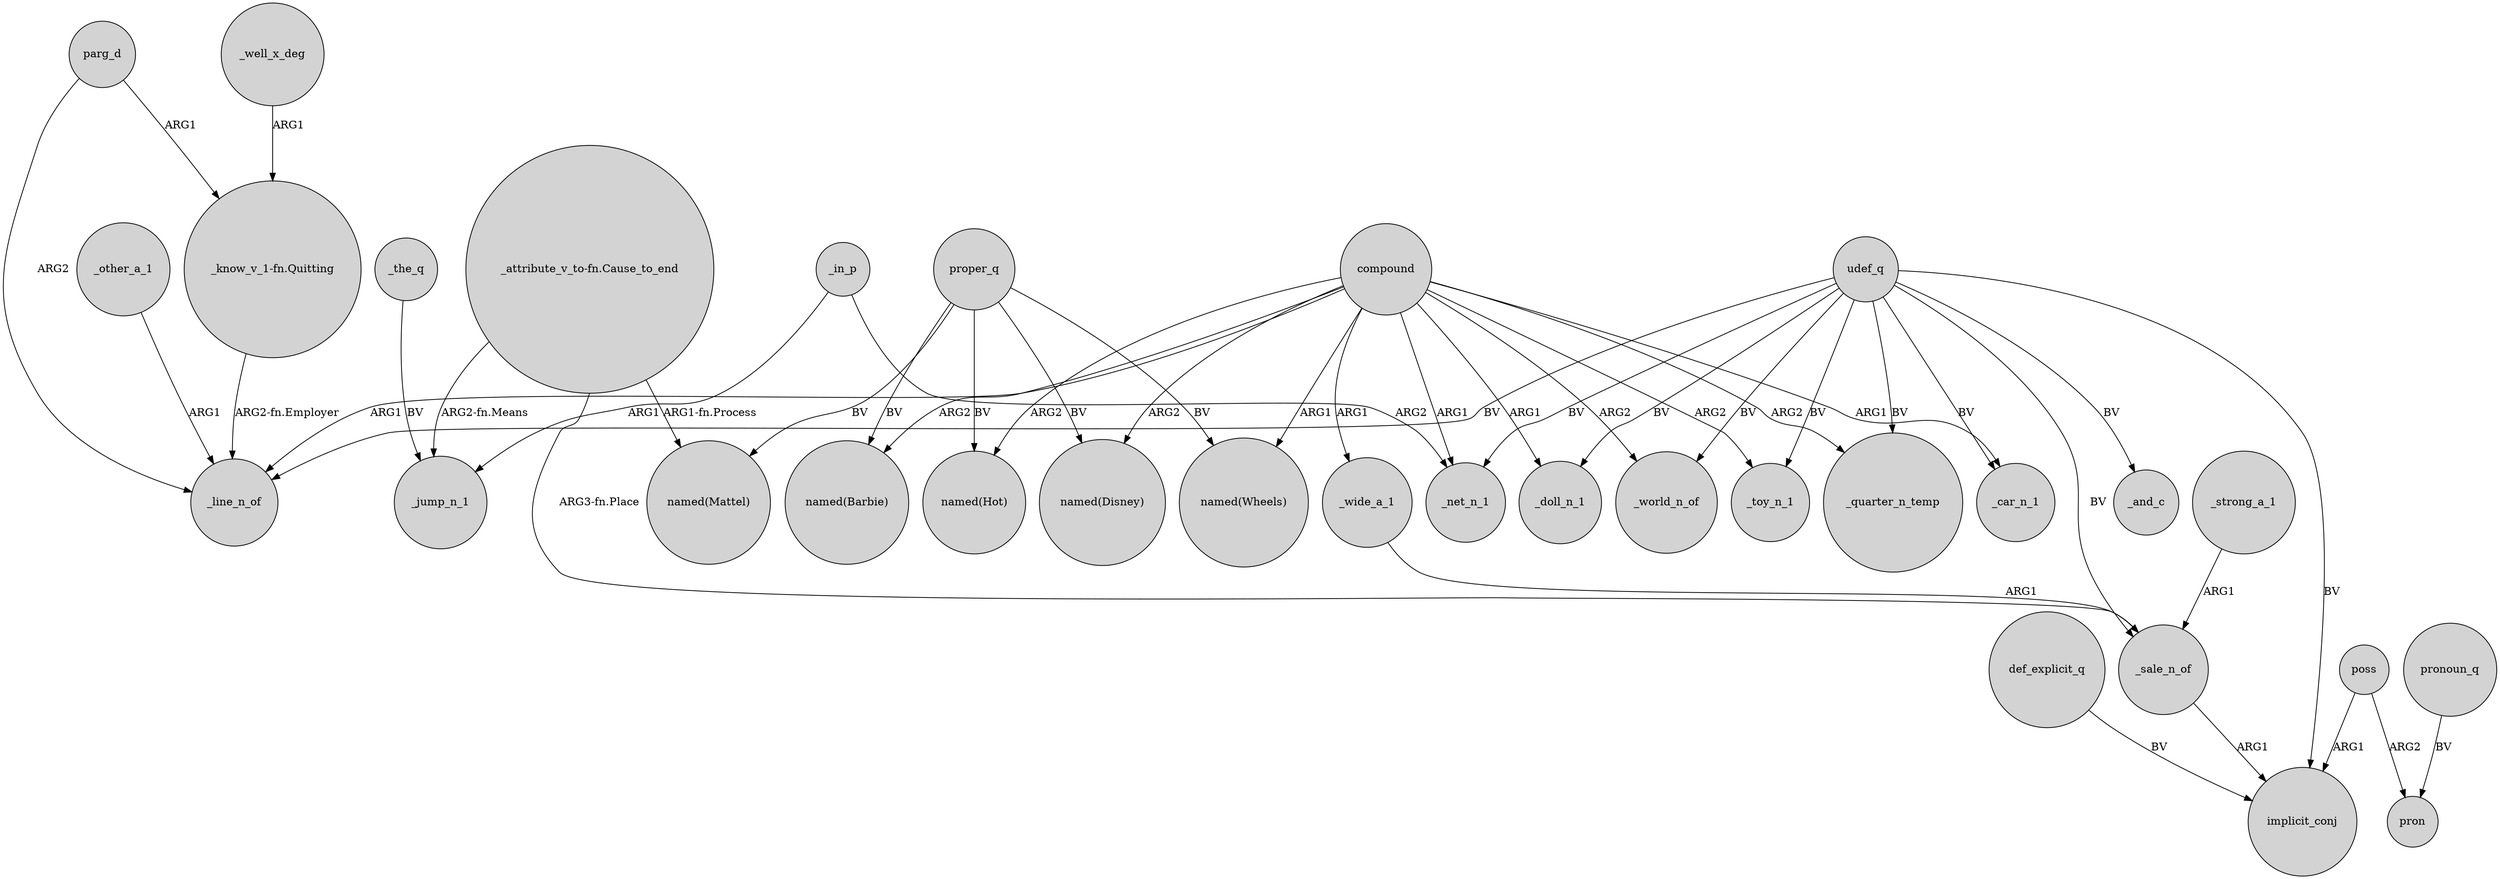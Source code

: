 digraph {
	node [shape=circle style=filled]
	_in_p -> _net_n_1 [label=ARG2]
	parg_d -> _line_n_of [label=ARG2]
	_sale_n_of -> implicit_conj [label=ARG1]
	compound -> _car_n_1 [label=ARG1]
	udef_q -> _line_n_of [label=BV]
	proper_q -> "named(Disney)" [label=BV]
	udef_q -> _world_n_of [label=BV]
	compound -> "named(Wheels)" [label=ARG1]
	poss -> implicit_conj [label=ARG1]
	compound -> _wide_a_1 [label=ARG1]
	_in_p -> _jump_n_1 [label=ARG1]
	proper_q -> "named(Barbie)" [label=BV]
	"_know_v_1-fn.Quitting" -> _line_n_of [label="ARG2-fn.Employer"]
	"_attribute_v_to-fn.Cause_to_end" -> _sale_n_of [label="ARG3-fn.Place"]
	compound -> _toy_n_1 [label=ARG2]
	udef_q -> _sale_n_of [label=BV]
	_wide_a_1 -> _sale_n_of [label=ARG1]
	udef_q -> _and_c [label=BV]
	proper_q -> "named(Mattel)" [label=BV]
	udef_q -> _doll_n_1 [label=BV]
	pronoun_q -> pron [label=BV]
	compound -> _line_n_of [label=ARG1]
	poss -> pron [label=ARG2]
	udef_q -> _toy_n_1 [label=BV]
	compound -> _quarter_n_temp [label=ARG2]
	compound -> "named(Disney)" [label=ARG2]
	"_attribute_v_to-fn.Cause_to_end" -> "named(Mattel)" [label="ARG1-fn.Process"]
	udef_q -> _net_n_1 [label=BV]
	compound -> _net_n_1 [label=ARG1]
	udef_q -> _car_n_1 [label=BV]
	compound -> _doll_n_1 [label=ARG1]
	_well_x_deg -> "_know_v_1-fn.Quitting" [label=ARG1]
	_other_a_1 -> _line_n_of [label=ARG1]
	_the_q -> _jump_n_1 [label=BV]
	proper_q -> "named(Hot)" [label=BV]
	parg_d -> "_know_v_1-fn.Quitting" [label=ARG1]
	compound -> "named(Hot)" [label=ARG2]
	compound -> "named(Barbie)" [label=ARG2]
	proper_q -> "named(Wheels)" [label=BV]
	udef_q -> _quarter_n_temp [label=BV]
	compound -> _world_n_of [label=ARG2]
	"_attribute_v_to-fn.Cause_to_end" -> _jump_n_1 [label="ARG2-fn.Means"]
	def_explicit_q -> implicit_conj [label=BV]
	_strong_a_1 -> _sale_n_of [label=ARG1]
	udef_q -> implicit_conj [label=BV]
}
